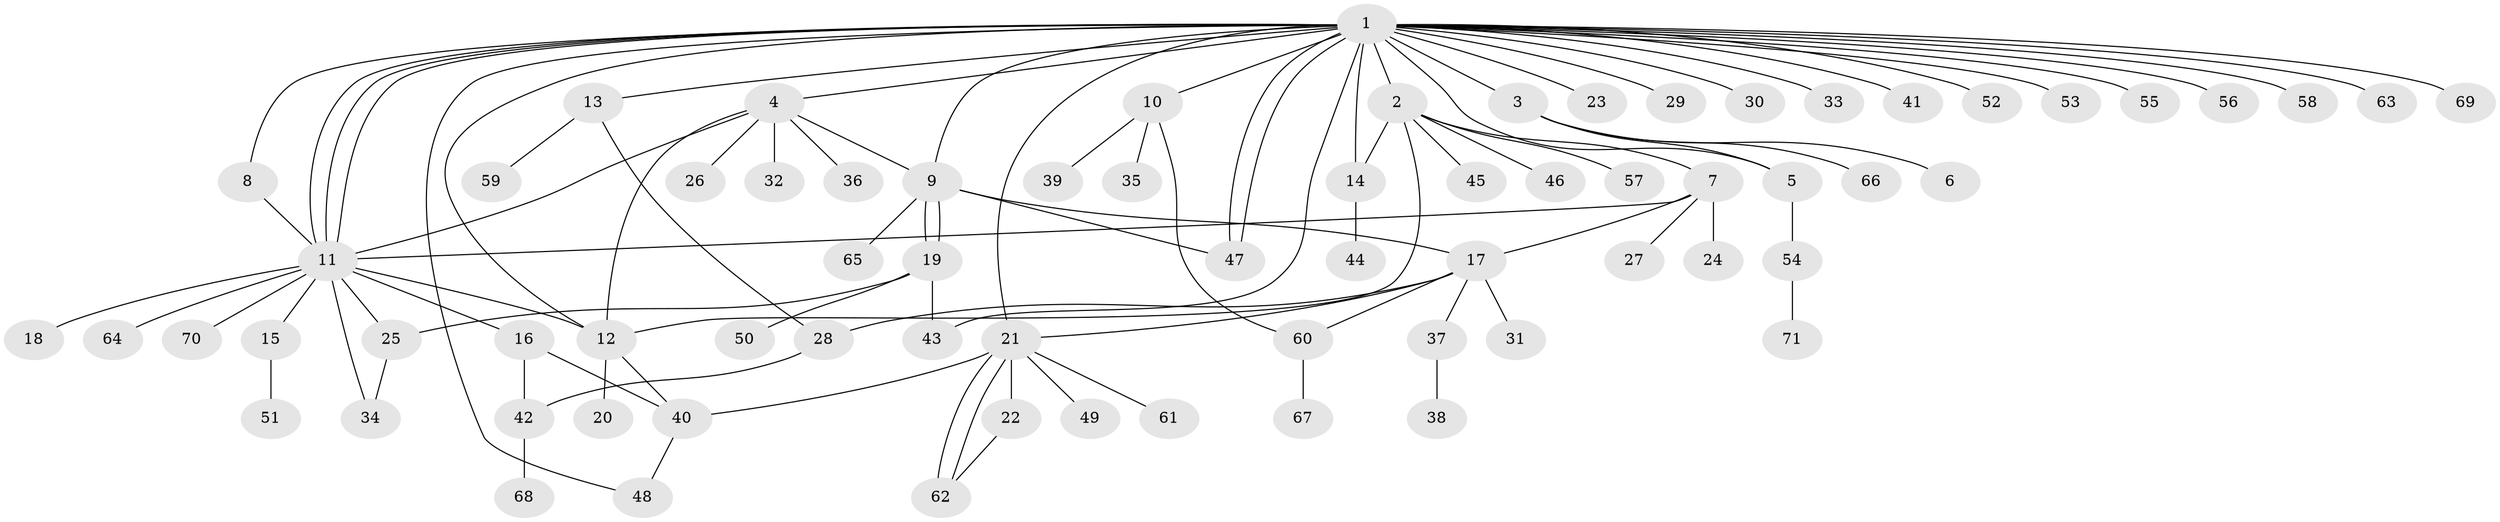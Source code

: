 // coarse degree distribution, {26: 0.023255813953488372, 5: 0.09302325581395349, 3: 0.06976744186046512, 4: 0.11627906976744186, 2: 0.13953488372093023, 11: 0.023255813953488372, 1: 0.5116279069767442, 6: 0.023255813953488372}
// Generated by graph-tools (version 1.1) at 2025/50/03/04/25 22:50:38]
// undirected, 71 vertices, 97 edges
graph export_dot {
  node [color=gray90,style=filled];
  1;
  2;
  3;
  4;
  5;
  6;
  7;
  8;
  9;
  10;
  11;
  12;
  13;
  14;
  15;
  16;
  17;
  18;
  19;
  20;
  21;
  22;
  23;
  24;
  25;
  26;
  27;
  28;
  29;
  30;
  31;
  32;
  33;
  34;
  35;
  36;
  37;
  38;
  39;
  40;
  41;
  42;
  43;
  44;
  45;
  46;
  47;
  48;
  49;
  50;
  51;
  52;
  53;
  54;
  55;
  56;
  57;
  58;
  59;
  60;
  61;
  62;
  63;
  64;
  65;
  66;
  67;
  68;
  69;
  70;
  71;
  1 -- 2;
  1 -- 3;
  1 -- 4;
  1 -- 5;
  1 -- 8;
  1 -- 9;
  1 -- 10;
  1 -- 11;
  1 -- 11;
  1 -- 11;
  1 -- 12;
  1 -- 13;
  1 -- 14;
  1 -- 21;
  1 -- 23;
  1 -- 29;
  1 -- 30;
  1 -- 33;
  1 -- 41;
  1 -- 43;
  1 -- 47;
  1 -- 47;
  1 -- 48;
  1 -- 52;
  1 -- 53;
  1 -- 55;
  1 -- 56;
  1 -- 58;
  1 -- 63;
  1 -- 69;
  2 -- 7;
  2 -- 12;
  2 -- 14;
  2 -- 45;
  2 -- 46;
  2 -- 57;
  3 -- 5;
  3 -- 6;
  3 -- 66;
  4 -- 9;
  4 -- 11;
  4 -- 12;
  4 -- 26;
  4 -- 32;
  4 -- 36;
  5 -- 54;
  7 -- 11;
  7 -- 17;
  7 -- 24;
  7 -- 27;
  8 -- 11;
  9 -- 17;
  9 -- 19;
  9 -- 19;
  9 -- 47;
  9 -- 65;
  10 -- 35;
  10 -- 39;
  10 -- 60;
  11 -- 12;
  11 -- 15;
  11 -- 16;
  11 -- 18;
  11 -- 25;
  11 -- 34;
  11 -- 64;
  11 -- 70;
  12 -- 20;
  12 -- 40;
  13 -- 28;
  13 -- 59;
  14 -- 44;
  15 -- 51;
  16 -- 40;
  16 -- 42;
  17 -- 21;
  17 -- 28;
  17 -- 31;
  17 -- 37;
  17 -- 60;
  19 -- 25;
  19 -- 43;
  19 -- 50;
  21 -- 22;
  21 -- 40;
  21 -- 49;
  21 -- 61;
  21 -- 62;
  21 -- 62;
  22 -- 62;
  25 -- 34;
  28 -- 42;
  37 -- 38;
  40 -- 48;
  42 -- 68;
  54 -- 71;
  60 -- 67;
}
